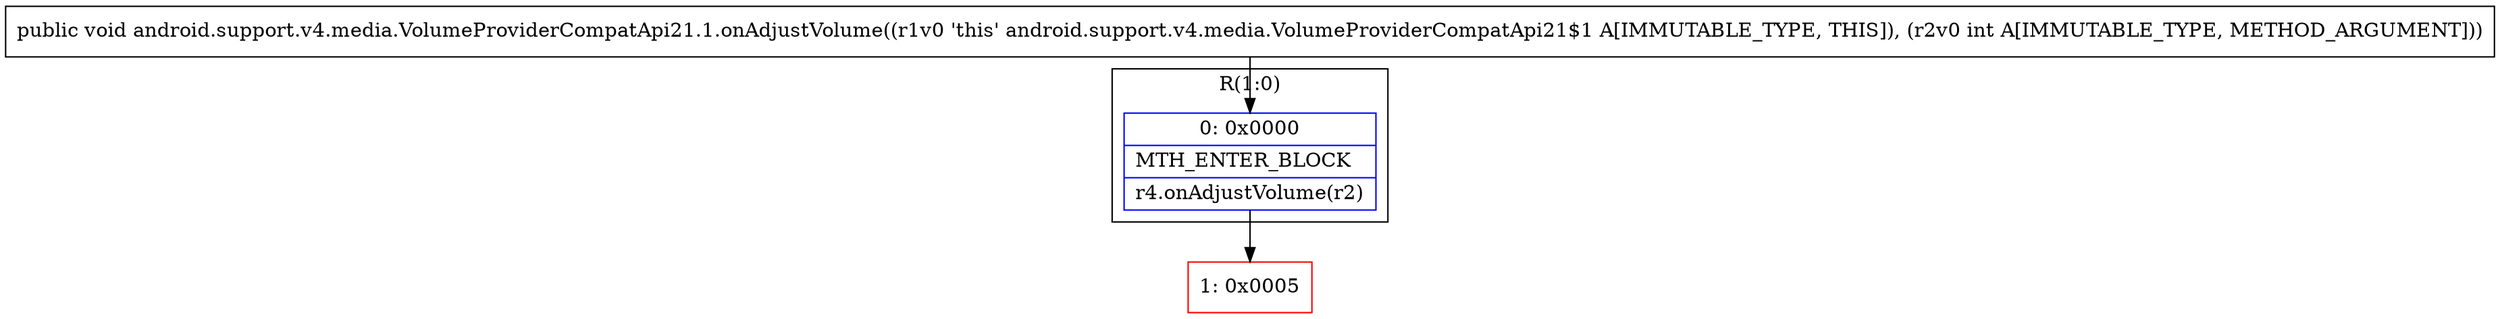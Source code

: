 digraph "CFG forandroid.support.v4.media.VolumeProviderCompatApi21.1.onAdjustVolume(I)V" {
subgraph cluster_Region_898110037 {
label = "R(1:0)";
node [shape=record,color=blue];
Node_0 [shape=record,label="{0\:\ 0x0000|MTH_ENTER_BLOCK\l|r4.onAdjustVolume(r2)\l}"];
}
Node_1 [shape=record,color=red,label="{1\:\ 0x0005}"];
MethodNode[shape=record,label="{public void android.support.v4.media.VolumeProviderCompatApi21.1.onAdjustVolume((r1v0 'this' android.support.v4.media.VolumeProviderCompatApi21$1 A[IMMUTABLE_TYPE, THIS]), (r2v0 int A[IMMUTABLE_TYPE, METHOD_ARGUMENT])) }"];
MethodNode -> Node_0;
Node_0 -> Node_1;
}

